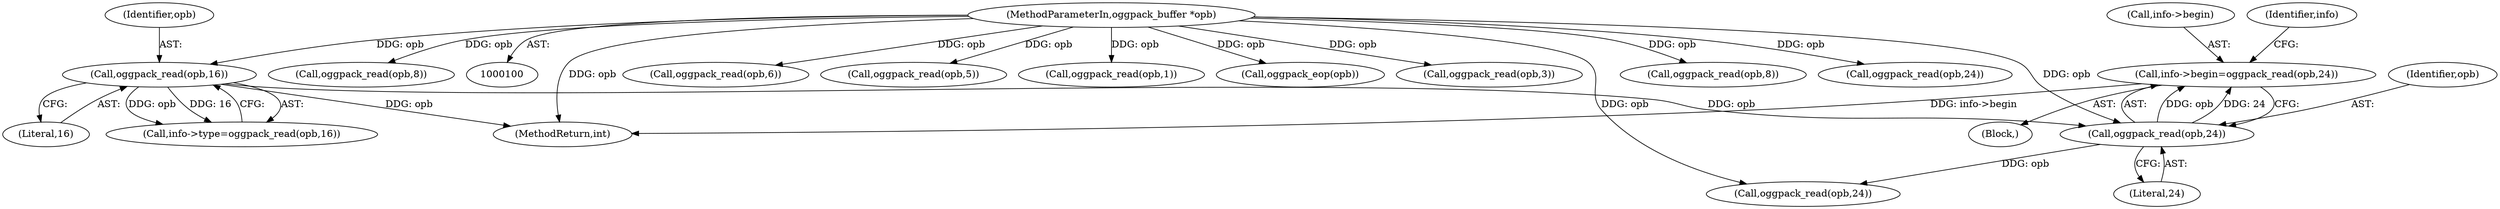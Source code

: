 digraph "0_Android_eeb4e45d5683f88488c083ecf142dc89bc3f0b47_9@API" {
"1000141" [label="(Call,info->begin=oggpack_read(opb,24))"];
"1000145" [label="(Call,oggpack_read(opb,24))"];
"1000125" [label="(Call,oggpack_read(opb,16))"];
"1000103" [label="(MethodParameterIn,oggpack_buffer *opb)"];
"1000150" [label="(Identifier,info)"];
"1000141" [label="(Call,info->begin=oggpack_read(opb,24))"];
"1000125" [label="(Call,oggpack_read(opb,16))"];
"1000152" [label="(Call,oggpack_read(opb,24))"];
"1000142" [label="(Call,info->begin)"];
"1000145" [label="(Call,oggpack_read(opb,24))"];
"1000171" [label="(Call,oggpack_read(opb,6))"];
"1000127" [label="(Literal,16)"];
"1000126" [label="(Identifier,opb)"];
"1000248" [label="(Call,oggpack_read(opb,5))"];
"1000103" [label="(MethodParameterIn,oggpack_buffer *opb)"];
"1000146" [label="(Identifier,opb)"];
"1000121" [label="(Call,info->type=oggpack_read(opb,16))"];
"1000356" [label="(MethodReturn,int)"];
"1000242" [label="(Call,oggpack_read(opb,1))"];
"1000346" [label="(Call,oggpack_eop(opb))"];
"1000238" [label="(Call,oggpack_read(opb,3))"];
"1000297" [label="(Call,oggpack_read(opb,8))"];
"1000147" [label="(Literal,24)"];
"1000160" [label="(Call,oggpack_read(opb,24))"];
"1000181" [label="(Call,oggpack_read(opb,8))"];
"1000104" [label="(Block,)"];
"1000141" -> "1000104"  [label="AST: "];
"1000141" -> "1000145"  [label="CFG: "];
"1000142" -> "1000141"  [label="AST: "];
"1000145" -> "1000141"  [label="AST: "];
"1000150" -> "1000141"  [label="CFG: "];
"1000141" -> "1000356"  [label="DDG: info->begin"];
"1000145" -> "1000141"  [label="DDG: opb"];
"1000145" -> "1000141"  [label="DDG: 24"];
"1000145" -> "1000147"  [label="CFG: "];
"1000146" -> "1000145"  [label="AST: "];
"1000147" -> "1000145"  [label="AST: "];
"1000125" -> "1000145"  [label="DDG: opb"];
"1000103" -> "1000145"  [label="DDG: opb"];
"1000145" -> "1000152"  [label="DDG: opb"];
"1000125" -> "1000121"  [label="AST: "];
"1000125" -> "1000127"  [label="CFG: "];
"1000126" -> "1000125"  [label="AST: "];
"1000127" -> "1000125"  [label="AST: "];
"1000121" -> "1000125"  [label="CFG: "];
"1000125" -> "1000356"  [label="DDG: opb"];
"1000125" -> "1000121"  [label="DDG: opb"];
"1000125" -> "1000121"  [label="DDG: 16"];
"1000103" -> "1000125"  [label="DDG: opb"];
"1000103" -> "1000100"  [label="AST: "];
"1000103" -> "1000356"  [label="DDG: opb"];
"1000103" -> "1000152"  [label="DDG: opb"];
"1000103" -> "1000160"  [label="DDG: opb"];
"1000103" -> "1000171"  [label="DDG: opb"];
"1000103" -> "1000181"  [label="DDG: opb"];
"1000103" -> "1000238"  [label="DDG: opb"];
"1000103" -> "1000242"  [label="DDG: opb"];
"1000103" -> "1000248"  [label="DDG: opb"];
"1000103" -> "1000297"  [label="DDG: opb"];
"1000103" -> "1000346"  [label="DDG: opb"];
}
